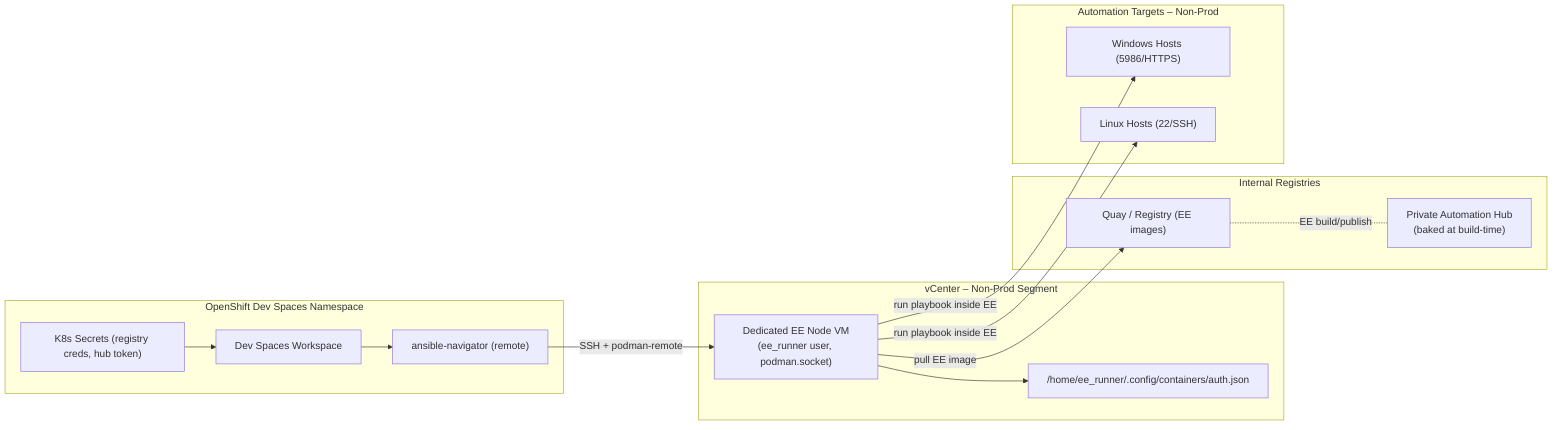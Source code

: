 flowchart LR
  subgraph OCPNS["OpenShift Dev Spaces Namespace"]
    WS["Dev Spaces Workspace"]
    NAV["ansible-navigator (remote)"]
    DSSECRETS["K8s Secrets (registry creds, hub token)"]
  end

  subgraph VCENTER["vCenter – Non-Prod Segment"]
    EENODE["Dedicated EE Node VM\n(ee_runner user, podman.socket)"]
    AUTH["/home/ee_runner/.config/containers/auth.json"]
  end

  subgraph REG["Internal Registries"]
    QUAY["Quay / Registry (EE images)"]
    PAH["Private Automation Hub\n(baked at build-time)"]
  end

  subgraph TARGETS["Automation Targets – Non-Prod"]
    WIN["Windows Hosts (5986/HTTPS)"]
    LNX["Linux Hosts (22/SSH)"]
  end

  DSSECRETS --> WS
  WS --> NAV
  NAV -- "SSH + podman-remote" --> EENODE
  EENODE --> AUTH
  EENODE -- "pull EE image" --> QUAY
  EENODE -- "run playbook inside EE" --> WIN
  EENODE -- "run playbook inside EE" --> LNX

  %% optional: collections are already in EE; PAH shown for clarity
  QUAY -. EE build/publish .- PAH